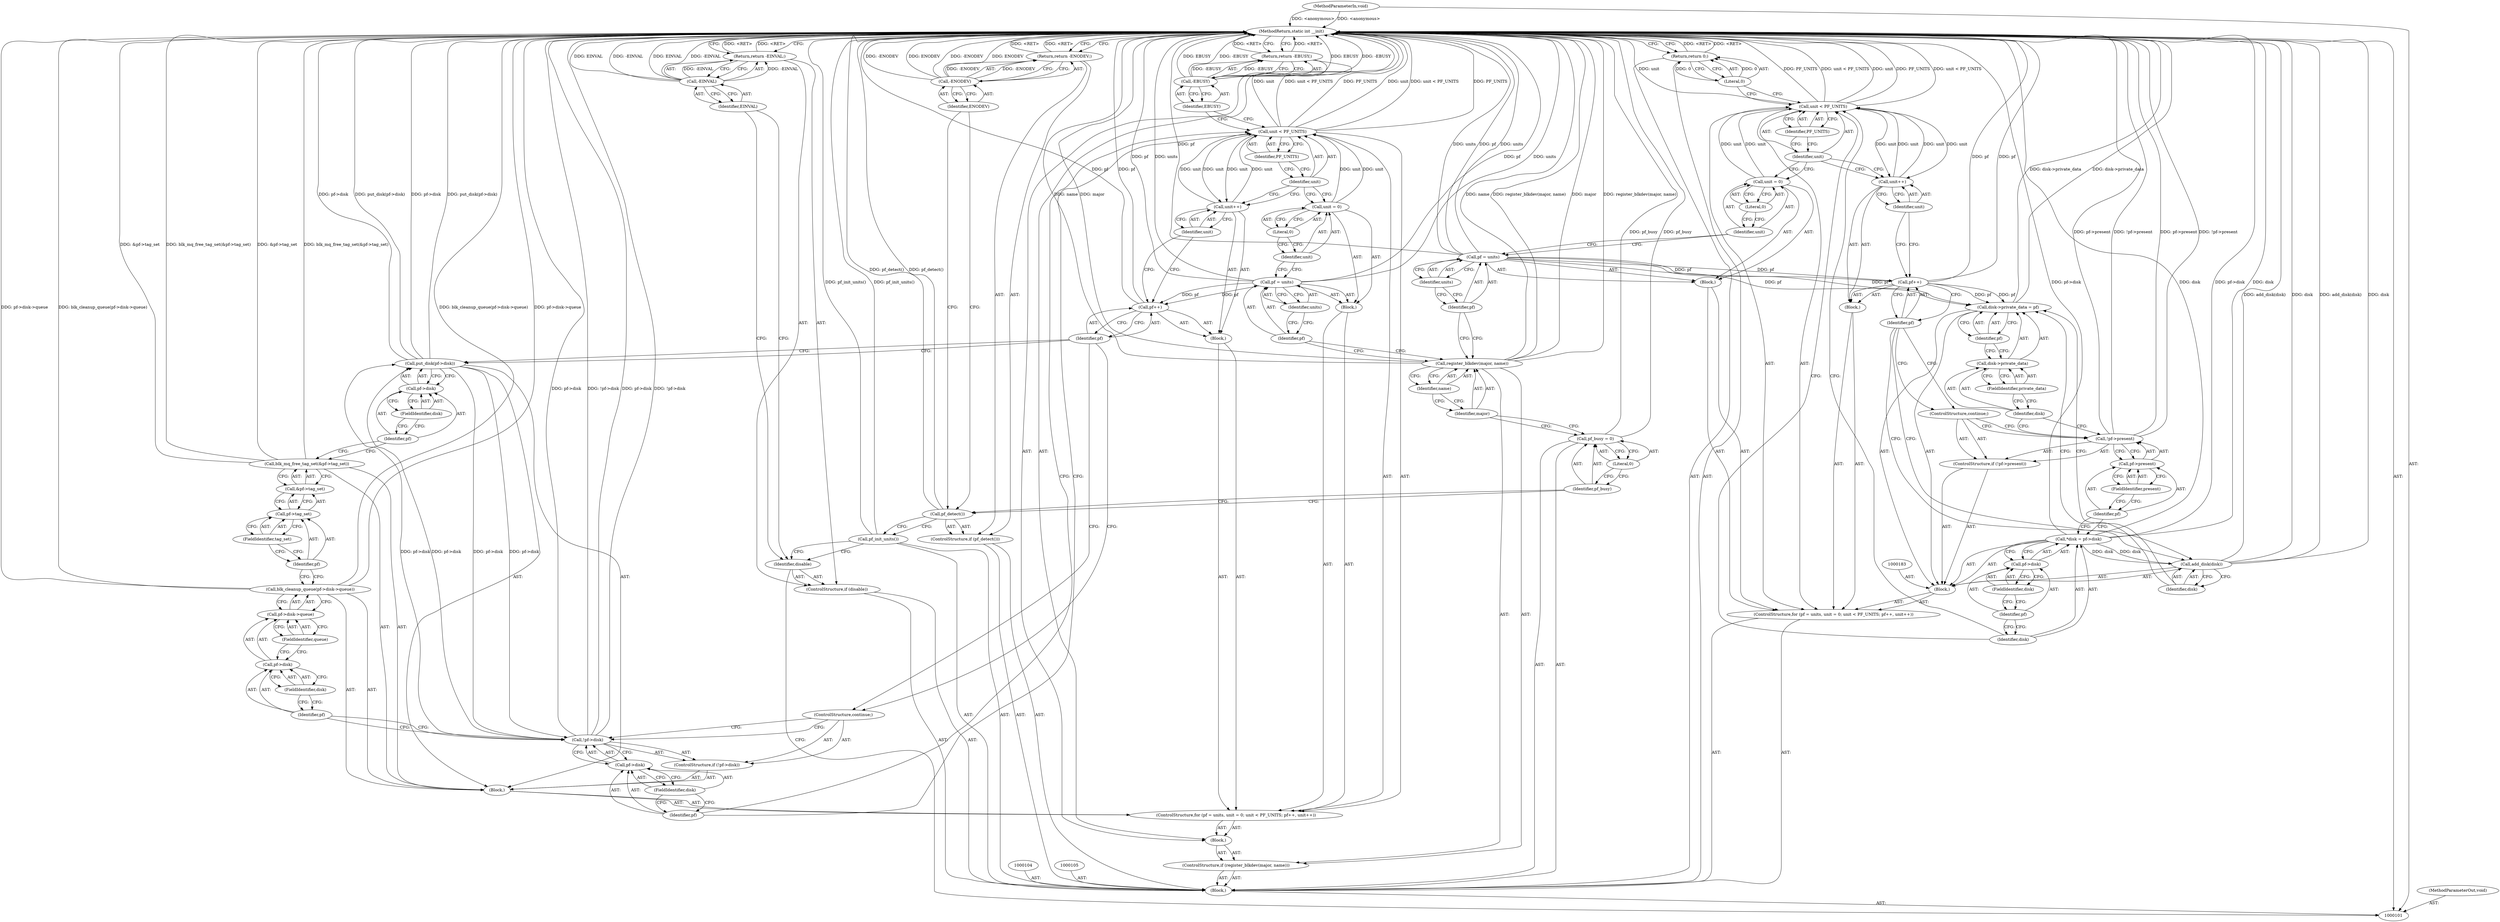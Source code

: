 digraph "0_linux_58ccd2d31e502c37e108b285bf3d343eb00c235b_1" {
"1000204" [label="(MethodReturn,static int __init)"];
"1000102" [label="(MethodParameterIn,void)"];
"1000270" [label="(MethodParameterOut,void)"];
"1000112" [label="(ControlStructure,if (pf_detect()))"];
"1000113" [label="(Call,pf_detect())"];
"1000116" [label="(Identifier,ENODEV)"];
"1000114" [label="(Return,return -ENODEV;)"];
"1000115" [label="(Call,-ENODEV)"];
"1000119" [label="(Literal,0)"];
"1000117" [label="(Call,pf_busy = 0)"];
"1000118" [label="(Identifier,pf_busy)"];
"1000120" [label="(ControlStructure,if (register_blkdev(major, name)))"];
"1000122" [label="(Identifier,major)"];
"1000123" [label="(Identifier,name)"];
"1000124" [label="(Block,)"];
"1000121" [label="(Call,register_blkdev(major, name))"];
"1000129" [label="(Identifier,units)"];
"1000130" [label="(Call,unit = 0)"];
"1000131" [label="(Identifier,unit)"];
"1000125" [label="(ControlStructure,for (pf = units, unit = 0; unit < PF_UNITS; pf++, unit++))"];
"1000132" [label="(Literal,0)"];
"1000133" [label="(Call,unit < PF_UNITS)"];
"1000134" [label="(Identifier,unit)"];
"1000135" [label="(Identifier,PF_UNITS)"];
"1000136" [label="(Block,)"];
"1000137" [label="(Call,pf++)"];
"1000138" [label="(Identifier,pf)"];
"1000139" [label="(Call,unit++)"];
"1000140" [label="(Identifier,unit)"];
"1000141" [label="(Block,)"];
"1000126" [label="(Block,)"];
"1000127" [label="(Call,pf = units)"];
"1000128" [label="(Identifier,pf)"];
"1000146" [label="(FieldIdentifier,disk)"];
"1000142" [label="(ControlStructure,if (!pf->disk))"];
"1000143" [label="(Call,!pf->disk)"];
"1000144" [label="(Call,pf->disk)"];
"1000145" [label="(Identifier,pf)"];
"1000147" [label="(ControlStructure,continue;)"];
"1000149" [label="(Call,pf->disk->queue)"];
"1000150" [label="(Call,pf->disk)"];
"1000151" [label="(Identifier,pf)"];
"1000152" [label="(FieldIdentifier,disk)"];
"1000148" [label="(Call,blk_cleanup_queue(pf->disk->queue))"];
"1000153" [label="(FieldIdentifier,queue)"];
"1000103" [label="(Block,)"];
"1000155" [label="(Call,&pf->tag_set)"];
"1000156" [label="(Call,pf->tag_set)"];
"1000157" [label="(Identifier,pf)"];
"1000158" [label="(FieldIdentifier,tag_set)"];
"1000154" [label="(Call,blk_mq_free_tag_set(&pf->tag_set))"];
"1000160" [label="(Call,pf->disk)"];
"1000161" [label="(Identifier,pf)"];
"1000162" [label="(FieldIdentifier,disk)"];
"1000159" [label="(Call,put_disk(pf->disk))"];
"1000164" [label="(Call,-EBUSY)"];
"1000165" [label="(Identifier,EBUSY)"];
"1000163" [label="(Return,return -EBUSY;)"];
"1000166" [label="(ControlStructure,for (pf = units, unit = 0; unit < PF_UNITS; pf++, unit++))"];
"1000170" [label="(Identifier,units)"];
"1000171" [label="(Call,unit = 0)"];
"1000172" [label="(Identifier,unit)"];
"1000173" [label="(Literal,0)"];
"1000174" [label="(Call,unit < PF_UNITS)"];
"1000175" [label="(Identifier,unit)"];
"1000176" [label="(Identifier,PF_UNITS)"];
"1000177" [label="(Block,)"];
"1000178" [label="(Call,pf++)"];
"1000179" [label="(Identifier,pf)"];
"1000180" [label="(Call,unit++)"];
"1000181" [label="(Identifier,unit)"];
"1000167" [label="(Block,)"];
"1000168" [label="(Call,pf = units)"];
"1000169" [label="(Identifier,pf)"];
"1000184" [label="(Call,*disk = pf->disk)"];
"1000185" [label="(Identifier,disk)"];
"1000182" [label="(Block,)"];
"1000186" [label="(Call,pf->disk)"];
"1000187" [label="(Identifier,pf)"];
"1000188" [label="(FieldIdentifier,disk)"];
"1000193" [label="(FieldIdentifier,present)"];
"1000189" [label="(ControlStructure,if (!pf->present))"];
"1000190" [label="(Call,!pf->present)"];
"1000191" [label="(Call,pf->present)"];
"1000192" [label="(Identifier,pf)"];
"1000194" [label="(ControlStructure,continue;)"];
"1000195" [label="(Call,disk->private_data = pf)"];
"1000196" [label="(Call,disk->private_data)"];
"1000197" [label="(Identifier,disk)"];
"1000199" [label="(Identifier,pf)"];
"1000198" [label="(FieldIdentifier,private_data)"];
"1000201" [label="(Identifier,disk)"];
"1000200" [label="(Call,add_disk(disk))"];
"1000202" [label="(Return,return 0;)"];
"1000203" [label="(Literal,0)"];
"1000106" [label="(ControlStructure,if (disable))"];
"1000107" [label="(Identifier,disable)"];
"1000110" [label="(Identifier,EINVAL)"];
"1000108" [label="(Return,return -EINVAL;)"];
"1000109" [label="(Call,-EINVAL)"];
"1000111" [label="(Call,pf_init_units())"];
"1000204" -> "1000101"  [label="AST: "];
"1000204" -> "1000108"  [label="CFG: "];
"1000204" -> "1000114"  [label="CFG: "];
"1000204" -> "1000163"  [label="CFG: "];
"1000204" -> "1000202"  [label="CFG: "];
"1000200" -> "1000204"  [label="DDG: disk"];
"1000200" -> "1000204"  [label="DDG: add_disk(disk)"];
"1000184" -> "1000204"  [label="DDG: disk"];
"1000184" -> "1000204"  [label="DDG: pf->disk"];
"1000178" -> "1000204"  [label="DDG: pf"];
"1000159" -> "1000204"  [label="DDG: pf->disk"];
"1000159" -> "1000204"  [label="DDG: put_disk(pf->disk)"];
"1000117" -> "1000204"  [label="DDG: pf_busy"];
"1000154" -> "1000204"  [label="DDG: blk_mq_free_tag_set(&pf->tag_set)"];
"1000154" -> "1000204"  [label="DDG: &pf->tag_set"];
"1000168" -> "1000204"  [label="DDG: units"];
"1000168" -> "1000204"  [label="DDG: pf"];
"1000195" -> "1000204"  [label="DDG: disk->private_data"];
"1000164" -> "1000204"  [label="DDG: EBUSY"];
"1000164" -> "1000204"  [label="DDG: -EBUSY"];
"1000190" -> "1000204"  [label="DDG: !pf->present"];
"1000190" -> "1000204"  [label="DDG: pf->present"];
"1000121" -> "1000204"  [label="DDG: name"];
"1000121" -> "1000204"  [label="DDG: register_blkdev(major, name)"];
"1000121" -> "1000204"  [label="DDG: major"];
"1000127" -> "1000204"  [label="DDG: units"];
"1000127" -> "1000204"  [label="DDG: pf"];
"1000143" -> "1000204"  [label="DDG: pf->disk"];
"1000143" -> "1000204"  [label="DDG: !pf->disk"];
"1000133" -> "1000204"  [label="DDG: unit"];
"1000133" -> "1000204"  [label="DDG: unit < PF_UNITS"];
"1000133" -> "1000204"  [label="DDG: PF_UNITS"];
"1000115" -> "1000204"  [label="DDG: -ENODEV"];
"1000115" -> "1000204"  [label="DDG: ENODEV"];
"1000148" -> "1000204"  [label="DDG: pf->disk->queue"];
"1000148" -> "1000204"  [label="DDG: blk_cleanup_queue(pf->disk->queue)"];
"1000174" -> "1000204"  [label="DDG: PF_UNITS"];
"1000174" -> "1000204"  [label="DDG: unit < PF_UNITS"];
"1000174" -> "1000204"  [label="DDG: unit"];
"1000102" -> "1000204"  [label="DDG: <anonymous>"];
"1000113" -> "1000204"  [label="DDG: pf_detect()"];
"1000109" -> "1000204"  [label="DDG: EINVAL"];
"1000109" -> "1000204"  [label="DDG: -EINVAL"];
"1000137" -> "1000204"  [label="DDG: pf"];
"1000111" -> "1000204"  [label="DDG: pf_init_units()"];
"1000108" -> "1000204"  [label="DDG: <RET>"];
"1000163" -> "1000204"  [label="DDG: <RET>"];
"1000202" -> "1000204"  [label="DDG: <RET>"];
"1000114" -> "1000204"  [label="DDG: <RET>"];
"1000102" -> "1000101"  [label="AST: "];
"1000102" -> "1000204"  [label="DDG: <anonymous>"];
"1000270" -> "1000101"  [label="AST: "];
"1000112" -> "1000103"  [label="AST: "];
"1000113" -> "1000112"  [label="AST: "];
"1000114" -> "1000112"  [label="AST: "];
"1000113" -> "1000112"  [label="AST: "];
"1000113" -> "1000111"  [label="CFG: "];
"1000116" -> "1000113"  [label="CFG: "];
"1000118" -> "1000113"  [label="CFG: "];
"1000113" -> "1000204"  [label="DDG: pf_detect()"];
"1000116" -> "1000115"  [label="AST: "];
"1000116" -> "1000113"  [label="CFG: "];
"1000115" -> "1000116"  [label="CFG: "];
"1000114" -> "1000112"  [label="AST: "];
"1000114" -> "1000115"  [label="CFG: "];
"1000115" -> "1000114"  [label="AST: "];
"1000204" -> "1000114"  [label="CFG: "];
"1000114" -> "1000204"  [label="DDG: <RET>"];
"1000115" -> "1000114"  [label="DDG: -ENODEV"];
"1000115" -> "1000114"  [label="AST: "];
"1000115" -> "1000116"  [label="CFG: "];
"1000116" -> "1000115"  [label="AST: "];
"1000114" -> "1000115"  [label="CFG: "];
"1000115" -> "1000204"  [label="DDG: -ENODEV"];
"1000115" -> "1000204"  [label="DDG: ENODEV"];
"1000115" -> "1000114"  [label="DDG: -ENODEV"];
"1000119" -> "1000117"  [label="AST: "];
"1000119" -> "1000118"  [label="CFG: "];
"1000117" -> "1000119"  [label="CFG: "];
"1000117" -> "1000103"  [label="AST: "];
"1000117" -> "1000119"  [label="CFG: "];
"1000118" -> "1000117"  [label="AST: "];
"1000119" -> "1000117"  [label="AST: "];
"1000122" -> "1000117"  [label="CFG: "];
"1000117" -> "1000204"  [label="DDG: pf_busy"];
"1000118" -> "1000117"  [label="AST: "];
"1000118" -> "1000113"  [label="CFG: "];
"1000119" -> "1000118"  [label="CFG: "];
"1000120" -> "1000103"  [label="AST: "];
"1000121" -> "1000120"  [label="AST: "];
"1000124" -> "1000120"  [label="AST: "];
"1000122" -> "1000121"  [label="AST: "];
"1000122" -> "1000117"  [label="CFG: "];
"1000123" -> "1000122"  [label="CFG: "];
"1000123" -> "1000121"  [label="AST: "];
"1000123" -> "1000122"  [label="CFG: "];
"1000121" -> "1000123"  [label="CFG: "];
"1000124" -> "1000120"  [label="AST: "];
"1000125" -> "1000124"  [label="AST: "];
"1000163" -> "1000124"  [label="AST: "];
"1000121" -> "1000120"  [label="AST: "];
"1000121" -> "1000123"  [label="CFG: "];
"1000122" -> "1000121"  [label="AST: "];
"1000123" -> "1000121"  [label="AST: "];
"1000128" -> "1000121"  [label="CFG: "];
"1000169" -> "1000121"  [label="CFG: "];
"1000121" -> "1000204"  [label="DDG: name"];
"1000121" -> "1000204"  [label="DDG: register_blkdev(major, name)"];
"1000121" -> "1000204"  [label="DDG: major"];
"1000129" -> "1000127"  [label="AST: "];
"1000129" -> "1000128"  [label="CFG: "];
"1000127" -> "1000129"  [label="CFG: "];
"1000130" -> "1000126"  [label="AST: "];
"1000130" -> "1000132"  [label="CFG: "];
"1000131" -> "1000130"  [label="AST: "];
"1000132" -> "1000130"  [label="AST: "];
"1000134" -> "1000130"  [label="CFG: "];
"1000130" -> "1000133"  [label="DDG: unit"];
"1000131" -> "1000130"  [label="AST: "];
"1000131" -> "1000127"  [label="CFG: "];
"1000132" -> "1000131"  [label="CFG: "];
"1000125" -> "1000124"  [label="AST: "];
"1000126" -> "1000125"  [label="AST: "];
"1000133" -> "1000125"  [label="AST: "];
"1000136" -> "1000125"  [label="AST: "];
"1000141" -> "1000125"  [label="AST: "];
"1000132" -> "1000130"  [label="AST: "];
"1000132" -> "1000131"  [label="CFG: "];
"1000130" -> "1000132"  [label="CFG: "];
"1000133" -> "1000125"  [label="AST: "];
"1000133" -> "1000135"  [label="CFG: "];
"1000134" -> "1000133"  [label="AST: "];
"1000135" -> "1000133"  [label="AST: "];
"1000145" -> "1000133"  [label="CFG: "];
"1000165" -> "1000133"  [label="CFG: "];
"1000133" -> "1000204"  [label="DDG: unit"];
"1000133" -> "1000204"  [label="DDG: unit < PF_UNITS"];
"1000133" -> "1000204"  [label="DDG: PF_UNITS"];
"1000139" -> "1000133"  [label="DDG: unit"];
"1000130" -> "1000133"  [label="DDG: unit"];
"1000133" -> "1000139"  [label="DDG: unit"];
"1000134" -> "1000133"  [label="AST: "];
"1000134" -> "1000130"  [label="CFG: "];
"1000134" -> "1000139"  [label="CFG: "];
"1000135" -> "1000134"  [label="CFG: "];
"1000135" -> "1000133"  [label="AST: "];
"1000135" -> "1000134"  [label="CFG: "];
"1000133" -> "1000135"  [label="CFG: "];
"1000136" -> "1000125"  [label="AST: "];
"1000137" -> "1000136"  [label="AST: "];
"1000139" -> "1000136"  [label="AST: "];
"1000137" -> "1000136"  [label="AST: "];
"1000137" -> "1000138"  [label="CFG: "];
"1000138" -> "1000137"  [label="AST: "];
"1000140" -> "1000137"  [label="CFG: "];
"1000137" -> "1000204"  [label="DDG: pf"];
"1000127" -> "1000137"  [label="DDG: pf"];
"1000138" -> "1000137"  [label="AST: "];
"1000138" -> "1000147"  [label="CFG: "];
"1000138" -> "1000159"  [label="CFG: "];
"1000137" -> "1000138"  [label="CFG: "];
"1000139" -> "1000136"  [label="AST: "];
"1000139" -> "1000140"  [label="CFG: "];
"1000140" -> "1000139"  [label="AST: "];
"1000134" -> "1000139"  [label="CFG: "];
"1000139" -> "1000133"  [label="DDG: unit"];
"1000133" -> "1000139"  [label="DDG: unit"];
"1000140" -> "1000139"  [label="AST: "];
"1000140" -> "1000137"  [label="CFG: "];
"1000139" -> "1000140"  [label="CFG: "];
"1000141" -> "1000125"  [label="AST: "];
"1000142" -> "1000141"  [label="AST: "];
"1000148" -> "1000141"  [label="AST: "];
"1000154" -> "1000141"  [label="AST: "];
"1000159" -> "1000141"  [label="AST: "];
"1000126" -> "1000125"  [label="AST: "];
"1000127" -> "1000126"  [label="AST: "];
"1000130" -> "1000126"  [label="AST: "];
"1000127" -> "1000126"  [label="AST: "];
"1000127" -> "1000129"  [label="CFG: "];
"1000128" -> "1000127"  [label="AST: "];
"1000129" -> "1000127"  [label="AST: "];
"1000131" -> "1000127"  [label="CFG: "];
"1000127" -> "1000204"  [label="DDG: units"];
"1000127" -> "1000204"  [label="DDG: pf"];
"1000127" -> "1000137"  [label="DDG: pf"];
"1000128" -> "1000127"  [label="AST: "];
"1000128" -> "1000121"  [label="CFG: "];
"1000129" -> "1000128"  [label="CFG: "];
"1000146" -> "1000144"  [label="AST: "];
"1000146" -> "1000145"  [label="CFG: "];
"1000144" -> "1000146"  [label="CFG: "];
"1000142" -> "1000141"  [label="AST: "];
"1000143" -> "1000142"  [label="AST: "];
"1000147" -> "1000142"  [label="AST: "];
"1000143" -> "1000142"  [label="AST: "];
"1000143" -> "1000144"  [label="CFG: "];
"1000144" -> "1000143"  [label="AST: "];
"1000147" -> "1000143"  [label="CFG: "];
"1000151" -> "1000143"  [label="CFG: "];
"1000143" -> "1000204"  [label="DDG: pf->disk"];
"1000143" -> "1000204"  [label="DDG: !pf->disk"];
"1000159" -> "1000143"  [label="DDG: pf->disk"];
"1000143" -> "1000159"  [label="DDG: pf->disk"];
"1000144" -> "1000143"  [label="AST: "];
"1000144" -> "1000146"  [label="CFG: "];
"1000145" -> "1000144"  [label="AST: "];
"1000146" -> "1000144"  [label="AST: "];
"1000143" -> "1000144"  [label="CFG: "];
"1000145" -> "1000144"  [label="AST: "];
"1000145" -> "1000133"  [label="CFG: "];
"1000146" -> "1000145"  [label="CFG: "];
"1000147" -> "1000142"  [label="AST: "];
"1000147" -> "1000143"  [label="CFG: "];
"1000138" -> "1000147"  [label="CFG: "];
"1000149" -> "1000148"  [label="AST: "];
"1000149" -> "1000153"  [label="CFG: "];
"1000150" -> "1000149"  [label="AST: "];
"1000153" -> "1000149"  [label="AST: "];
"1000148" -> "1000149"  [label="CFG: "];
"1000150" -> "1000149"  [label="AST: "];
"1000150" -> "1000152"  [label="CFG: "];
"1000151" -> "1000150"  [label="AST: "];
"1000152" -> "1000150"  [label="AST: "];
"1000153" -> "1000150"  [label="CFG: "];
"1000151" -> "1000150"  [label="AST: "];
"1000151" -> "1000143"  [label="CFG: "];
"1000152" -> "1000151"  [label="CFG: "];
"1000152" -> "1000150"  [label="AST: "];
"1000152" -> "1000151"  [label="CFG: "];
"1000150" -> "1000152"  [label="CFG: "];
"1000148" -> "1000141"  [label="AST: "];
"1000148" -> "1000149"  [label="CFG: "];
"1000149" -> "1000148"  [label="AST: "];
"1000157" -> "1000148"  [label="CFG: "];
"1000148" -> "1000204"  [label="DDG: pf->disk->queue"];
"1000148" -> "1000204"  [label="DDG: blk_cleanup_queue(pf->disk->queue)"];
"1000153" -> "1000149"  [label="AST: "];
"1000153" -> "1000150"  [label="CFG: "];
"1000149" -> "1000153"  [label="CFG: "];
"1000103" -> "1000101"  [label="AST: "];
"1000104" -> "1000103"  [label="AST: "];
"1000105" -> "1000103"  [label="AST: "];
"1000106" -> "1000103"  [label="AST: "];
"1000111" -> "1000103"  [label="AST: "];
"1000112" -> "1000103"  [label="AST: "];
"1000117" -> "1000103"  [label="AST: "];
"1000120" -> "1000103"  [label="AST: "];
"1000166" -> "1000103"  [label="AST: "];
"1000202" -> "1000103"  [label="AST: "];
"1000155" -> "1000154"  [label="AST: "];
"1000155" -> "1000156"  [label="CFG: "];
"1000156" -> "1000155"  [label="AST: "];
"1000154" -> "1000155"  [label="CFG: "];
"1000156" -> "1000155"  [label="AST: "];
"1000156" -> "1000158"  [label="CFG: "];
"1000157" -> "1000156"  [label="AST: "];
"1000158" -> "1000156"  [label="AST: "];
"1000155" -> "1000156"  [label="CFG: "];
"1000157" -> "1000156"  [label="AST: "];
"1000157" -> "1000148"  [label="CFG: "];
"1000158" -> "1000157"  [label="CFG: "];
"1000158" -> "1000156"  [label="AST: "];
"1000158" -> "1000157"  [label="CFG: "];
"1000156" -> "1000158"  [label="CFG: "];
"1000154" -> "1000141"  [label="AST: "];
"1000154" -> "1000155"  [label="CFG: "];
"1000155" -> "1000154"  [label="AST: "];
"1000161" -> "1000154"  [label="CFG: "];
"1000154" -> "1000204"  [label="DDG: blk_mq_free_tag_set(&pf->tag_set)"];
"1000154" -> "1000204"  [label="DDG: &pf->tag_set"];
"1000160" -> "1000159"  [label="AST: "];
"1000160" -> "1000162"  [label="CFG: "];
"1000161" -> "1000160"  [label="AST: "];
"1000162" -> "1000160"  [label="AST: "];
"1000159" -> "1000160"  [label="CFG: "];
"1000161" -> "1000160"  [label="AST: "];
"1000161" -> "1000154"  [label="CFG: "];
"1000162" -> "1000161"  [label="CFG: "];
"1000162" -> "1000160"  [label="AST: "];
"1000162" -> "1000161"  [label="CFG: "];
"1000160" -> "1000162"  [label="CFG: "];
"1000159" -> "1000141"  [label="AST: "];
"1000159" -> "1000160"  [label="CFG: "];
"1000160" -> "1000159"  [label="AST: "];
"1000138" -> "1000159"  [label="CFG: "];
"1000159" -> "1000204"  [label="DDG: pf->disk"];
"1000159" -> "1000204"  [label="DDG: put_disk(pf->disk)"];
"1000159" -> "1000143"  [label="DDG: pf->disk"];
"1000143" -> "1000159"  [label="DDG: pf->disk"];
"1000164" -> "1000163"  [label="AST: "];
"1000164" -> "1000165"  [label="CFG: "];
"1000165" -> "1000164"  [label="AST: "];
"1000163" -> "1000164"  [label="CFG: "];
"1000164" -> "1000204"  [label="DDG: EBUSY"];
"1000164" -> "1000204"  [label="DDG: -EBUSY"];
"1000164" -> "1000163"  [label="DDG: -EBUSY"];
"1000165" -> "1000164"  [label="AST: "];
"1000165" -> "1000133"  [label="CFG: "];
"1000164" -> "1000165"  [label="CFG: "];
"1000163" -> "1000124"  [label="AST: "];
"1000163" -> "1000164"  [label="CFG: "];
"1000164" -> "1000163"  [label="AST: "];
"1000204" -> "1000163"  [label="CFG: "];
"1000163" -> "1000204"  [label="DDG: <RET>"];
"1000164" -> "1000163"  [label="DDG: -EBUSY"];
"1000166" -> "1000103"  [label="AST: "];
"1000167" -> "1000166"  [label="AST: "];
"1000174" -> "1000166"  [label="AST: "];
"1000177" -> "1000166"  [label="AST: "];
"1000182" -> "1000166"  [label="AST: "];
"1000170" -> "1000168"  [label="AST: "];
"1000170" -> "1000169"  [label="CFG: "];
"1000168" -> "1000170"  [label="CFG: "];
"1000171" -> "1000167"  [label="AST: "];
"1000171" -> "1000173"  [label="CFG: "];
"1000172" -> "1000171"  [label="AST: "];
"1000173" -> "1000171"  [label="AST: "];
"1000175" -> "1000171"  [label="CFG: "];
"1000171" -> "1000174"  [label="DDG: unit"];
"1000172" -> "1000171"  [label="AST: "];
"1000172" -> "1000168"  [label="CFG: "];
"1000173" -> "1000172"  [label="CFG: "];
"1000173" -> "1000171"  [label="AST: "];
"1000173" -> "1000172"  [label="CFG: "];
"1000171" -> "1000173"  [label="CFG: "];
"1000174" -> "1000166"  [label="AST: "];
"1000174" -> "1000176"  [label="CFG: "];
"1000175" -> "1000174"  [label="AST: "];
"1000176" -> "1000174"  [label="AST: "];
"1000185" -> "1000174"  [label="CFG: "];
"1000203" -> "1000174"  [label="CFG: "];
"1000174" -> "1000204"  [label="DDG: PF_UNITS"];
"1000174" -> "1000204"  [label="DDG: unit < PF_UNITS"];
"1000174" -> "1000204"  [label="DDG: unit"];
"1000171" -> "1000174"  [label="DDG: unit"];
"1000180" -> "1000174"  [label="DDG: unit"];
"1000174" -> "1000180"  [label="DDG: unit"];
"1000175" -> "1000174"  [label="AST: "];
"1000175" -> "1000171"  [label="CFG: "];
"1000175" -> "1000180"  [label="CFG: "];
"1000176" -> "1000175"  [label="CFG: "];
"1000176" -> "1000174"  [label="AST: "];
"1000176" -> "1000175"  [label="CFG: "];
"1000174" -> "1000176"  [label="CFG: "];
"1000177" -> "1000166"  [label="AST: "];
"1000178" -> "1000177"  [label="AST: "];
"1000180" -> "1000177"  [label="AST: "];
"1000178" -> "1000177"  [label="AST: "];
"1000178" -> "1000179"  [label="CFG: "];
"1000179" -> "1000178"  [label="AST: "];
"1000181" -> "1000178"  [label="CFG: "];
"1000178" -> "1000204"  [label="DDG: pf"];
"1000168" -> "1000178"  [label="DDG: pf"];
"1000178" -> "1000195"  [label="DDG: pf"];
"1000179" -> "1000178"  [label="AST: "];
"1000179" -> "1000194"  [label="CFG: "];
"1000179" -> "1000200"  [label="CFG: "];
"1000178" -> "1000179"  [label="CFG: "];
"1000180" -> "1000177"  [label="AST: "];
"1000180" -> "1000181"  [label="CFG: "];
"1000181" -> "1000180"  [label="AST: "];
"1000175" -> "1000180"  [label="CFG: "];
"1000180" -> "1000174"  [label="DDG: unit"];
"1000174" -> "1000180"  [label="DDG: unit"];
"1000181" -> "1000180"  [label="AST: "];
"1000181" -> "1000178"  [label="CFG: "];
"1000180" -> "1000181"  [label="CFG: "];
"1000167" -> "1000166"  [label="AST: "];
"1000168" -> "1000167"  [label="AST: "];
"1000171" -> "1000167"  [label="AST: "];
"1000168" -> "1000167"  [label="AST: "];
"1000168" -> "1000170"  [label="CFG: "];
"1000169" -> "1000168"  [label="AST: "];
"1000170" -> "1000168"  [label="AST: "];
"1000172" -> "1000168"  [label="CFG: "];
"1000168" -> "1000204"  [label="DDG: units"];
"1000168" -> "1000204"  [label="DDG: pf"];
"1000168" -> "1000178"  [label="DDG: pf"];
"1000168" -> "1000195"  [label="DDG: pf"];
"1000169" -> "1000168"  [label="AST: "];
"1000169" -> "1000121"  [label="CFG: "];
"1000170" -> "1000169"  [label="CFG: "];
"1000184" -> "1000182"  [label="AST: "];
"1000184" -> "1000186"  [label="CFG: "];
"1000185" -> "1000184"  [label="AST: "];
"1000186" -> "1000184"  [label="AST: "];
"1000192" -> "1000184"  [label="CFG: "];
"1000184" -> "1000204"  [label="DDG: disk"];
"1000184" -> "1000204"  [label="DDG: pf->disk"];
"1000184" -> "1000200"  [label="DDG: disk"];
"1000185" -> "1000184"  [label="AST: "];
"1000185" -> "1000174"  [label="CFG: "];
"1000187" -> "1000185"  [label="CFG: "];
"1000182" -> "1000166"  [label="AST: "];
"1000183" -> "1000182"  [label="AST: "];
"1000184" -> "1000182"  [label="AST: "];
"1000189" -> "1000182"  [label="AST: "];
"1000195" -> "1000182"  [label="AST: "];
"1000200" -> "1000182"  [label="AST: "];
"1000186" -> "1000184"  [label="AST: "];
"1000186" -> "1000188"  [label="CFG: "];
"1000187" -> "1000186"  [label="AST: "];
"1000188" -> "1000186"  [label="AST: "];
"1000184" -> "1000186"  [label="CFG: "];
"1000187" -> "1000186"  [label="AST: "];
"1000187" -> "1000185"  [label="CFG: "];
"1000188" -> "1000187"  [label="CFG: "];
"1000188" -> "1000186"  [label="AST: "];
"1000188" -> "1000187"  [label="CFG: "];
"1000186" -> "1000188"  [label="CFG: "];
"1000193" -> "1000191"  [label="AST: "];
"1000193" -> "1000192"  [label="CFG: "];
"1000191" -> "1000193"  [label="CFG: "];
"1000189" -> "1000182"  [label="AST: "];
"1000190" -> "1000189"  [label="AST: "];
"1000194" -> "1000189"  [label="AST: "];
"1000190" -> "1000189"  [label="AST: "];
"1000190" -> "1000191"  [label="CFG: "];
"1000191" -> "1000190"  [label="AST: "];
"1000194" -> "1000190"  [label="CFG: "];
"1000197" -> "1000190"  [label="CFG: "];
"1000190" -> "1000204"  [label="DDG: !pf->present"];
"1000190" -> "1000204"  [label="DDG: pf->present"];
"1000191" -> "1000190"  [label="AST: "];
"1000191" -> "1000193"  [label="CFG: "];
"1000192" -> "1000191"  [label="AST: "];
"1000193" -> "1000191"  [label="AST: "];
"1000190" -> "1000191"  [label="CFG: "];
"1000192" -> "1000191"  [label="AST: "];
"1000192" -> "1000184"  [label="CFG: "];
"1000193" -> "1000192"  [label="CFG: "];
"1000194" -> "1000189"  [label="AST: "];
"1000194" -> "1000190"  [label="CFG: "];
"1000179" -> "1000194"  [label="CFG: "];
"1000195" -> "1000182"  [label="AST: "];
"1000195" -> "1000199"  [label="CFG: "];
"1000196" -> "1000195"  [label="AST: "];
"1000199" -> "1000195"  [label="AST: "];
"1000201" -> "1000195"  [label="CFG: "];
"1000195" -> "1000204"  [label="DDG: disk->private_data"];
"1000168" -> "1000195"  [label="DDG: pf"];
"1000178" -> "1000195"  [label="DDG: pf"];
"1000196" -> "1000195"  [label="AST: "];
"1000196" -> "1000198"  [label="CFG: "];
"1000197" -> "1000196"  [label="AST: "];
"1000198" -> "1000196"  [label="AST: "];
"1000199" -> "1000196"  [label="CFG: "];
"1000197" -> "1000196"  [label="AST: "];
"1000197" -> "1000190"  [label="CFG: "];
"1000198" -> "1000197"  [label="CFG: "];
"1000199" -> "1000195"  [label="AST: "];
"1000199" -> "1000196"  [label="CFG: "];
"1000195" -> "1000199"  [label="CFG: "];
"1000198" -> "1000196"  [label="AST: "];
"1000198" -> "1000197"  [label="CFG: "];
"1000196" -> "1000198"  [label="CFG: "];
"1000201" -> "1000200"  [label="AST: "];
"1000201" -> "1000195"  [label="CFG: "];
"1000200" -> "1000201"  [label="CFG: "];
"1000200" -> "1000182"  [label="AST: "];
"1000200" -> "1000201"  [label="CFG: "];
"1000201" -> "1000200"  [label="AST: "];
"1000179" -> "1000200"  [label="CFG: "];
"1000200" -> "1000204"  [label="DDG: disk"];
"1000200" -> "1000204"  [label="DDG: add_disk(disk)"];
"1000184" -> "1000200"  [label="DDG: disk"];
"1000202" -> "1000103"  [label="AST: "];
"1000202" -> "1000203"  [label="CFG: "];
"1000203" -> "1000202"  [label="AST: "];
"1000204" -> "1000202"  [label="CFG: "];
"1000202" -> "1000204"  [label="DDG: <RET>"];
"1000203" -> "1000202"  [label="DDG: 0"];
"1000203" -> "1000202"  [label="AST: "];
"1000203" -> "1000174"  [label="CFG: "];
"1000202" -> "1000203"  [label="CFG: "];
"1000203" -> "1000202"  [label="DDG: 0"];
"1000106" -> "1000103"  [label="AST: "];
"1000107" -> "1000106"  [label="AST: "];
"1000108" -> "1000106"  [label="AST: "];
"1000107" -> "1000106"  [label="AST: "];
"1000107" -> "1000101"  [label="CFG: "];
"1000110" -> "1000107"  [label="CFG: "];
"1000111" -> "1000107"  [label="CFG: "];
"1000110" -> "1000109"  [label="AST: "];
"1000110" -> "1000107"  [label="CFG: "];
"1000109" -> "1000110"  [label="CFG: "];
"1000108" -> "1000106"  [label="AST: "];
"1000108" -> "1000109"  [label="CFG: "];
"1000109" -> "1000108"  [label="AST: "];
"1000204" -> "1000108"  [label="CFG: "];
"1000108" -> "1000204"  [label="DDG: <RET>"];
"1000109" -> "1000108"  [label="DDG: -EINVAL"];
"1000109" -> "1000108"  [label="AST: "];
"1000109" -> "1000110"  [label="CFG: "];
"1000110" -> "1000109"  [label="AST: "];
"1000108" -> "1000109"  [label="CFG: "];
"1000109" -> "1000204"  [label="DDG: EINVAL"];
"1000109" -> "1000204"  [label="DDG: -EINVAL"];
"1000109" -> "1000108"  [label="DDG: -EINVAL"];
"1000111" -> "1000103"  [label="AST: "];
"1000111" -> "1000107"  [label="CFG: "];
"1000113" -> "1000111"  [label="CFG: "];
"1000111" -> "1000204"  [label="DDG: pf_init_units()"];
}
